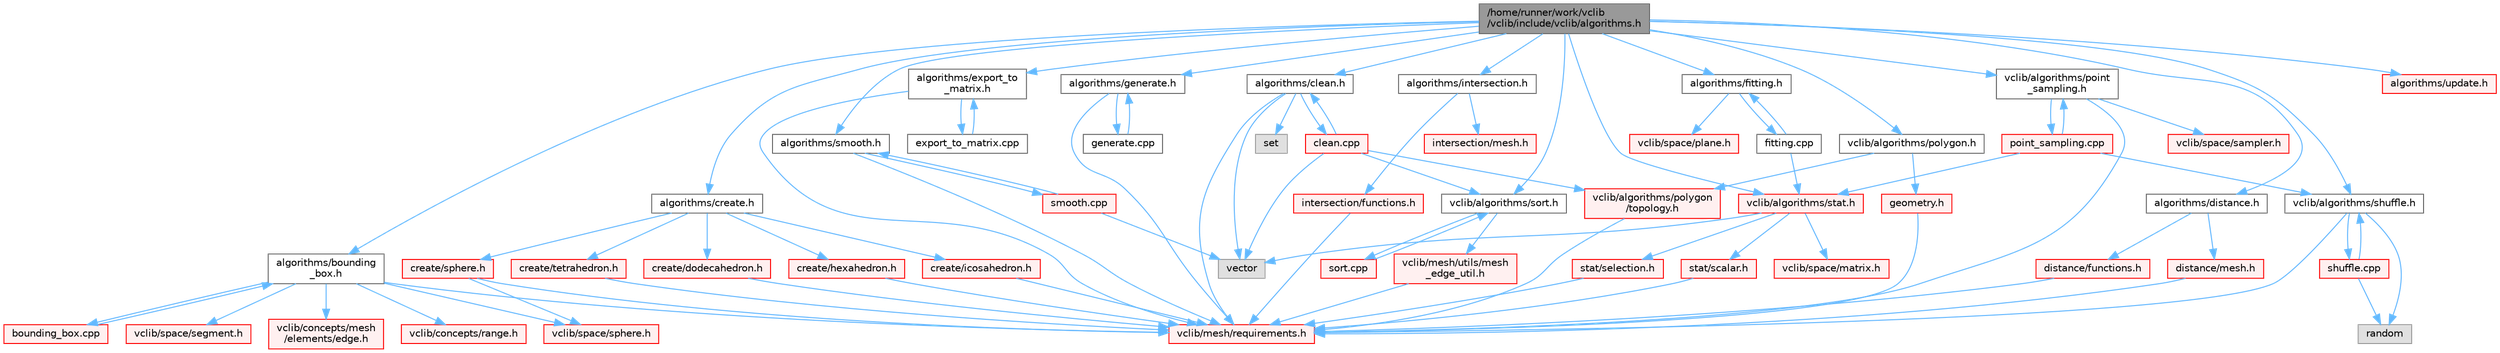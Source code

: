 digraph "/home/runner/work/vclib/vclib/include/vclib/algorithms.h"
{
 // LATEX_PDF_SIZE
  bgcolor="transparent";
  edge [fontname=Helvetica,fontsize=10,labelfontname=Helvetica,labelfontsize=10];
  node [fontname=Helvetica,fontsize=10,shape=box,height=0.2,width=0.4];
  Node1 [label="/home/runner/work/vclib\l/vclib/include/vclib/algorithms.h",height=0.2,width=0.4,color="gray40", fillcolor="grey60", style="filled", fontcolor="black",tooltip=" "];
  Node1 -> Node2 [color="steelblue1",style="solid"];
  Node2 [label="algorithms/bounding\l_box.h",height=0.2,width=0.4,color="grey40", fillcolor="white", style="filled",URL="$algorithms_2bounding__box_8h.html",tooltip=" "];
  Node2 -> Node3 [color="steelblue1",style="solid"];
  Node3 [label="vclib/mesh/requirements.h",height=0.2,width=0.4,color="red", fillcolor="#FFF0F0", style="filled",URL="$requirements_8h.html",tooltip=" "];
  Node2 -> Node175 [color="steelblue1",style="solid"];
  Node175 [label="vclib/space/segment.h",height=0.2,width=0.4,color="red", fillcolor="#FFF0F0", style="filled",URL="$space_2segment_8h.html",tooltip=" "];
  Node2 -> Node178 [color="steelblue1",style="solid"];
  Node178 [label="vclib/space/sphere.h",height=0.2,width=0.4,color="red", fillcolor="#FFF0F0", style="filled",URL="$space_2sphere_8h.html",tooltip=" "];
  Node2 -> Node186 [color="steelblue1",style="solid"];
  Node186 [label="vclib/concepts/mesh\l/elements/edge.h",height=0.2,width=0.4,color="red", fillcolor="#FFF0F0", style="filled",URL="$concepts_2mesh_2elements_2edge_8h.html",tooltip=" "];
  Node2 -> Node187 [color="steelblue1",style="solid"];
  Node187 [label="vclib/concepts/range.h",height=0.2,width=0.4,color="red", fillcolor="#FFF0F0", style="filled",URL="$range_8h.html",tooltip=" "];
  Node2 -> Node193 [color="steelblue1",style="solid"];
  Node193 [label="bounding_box.cpp",height=0.2,width=0.4,color="red", fillcolor="#FFF0F0", style="filled",URL="$algorithms_2bounding__box_8cpp.html",tooltip=" "];
  Node193 -> Node2 [color="steelblue1",style="solid"];
  Node1 -> Node194 [color="steelblue1",style="solid"];
  Node194 [label="algorithms/clean.h",height=0.2,width=0.4,color="grey40", fillcolor="white", style="filled",URL="$clean_8h.html",tooltip=" "];
  Node194 -> Node195 [color="steelblue1",style="solid"];
  Node195 [label="set",height=0.2,width=0.4,color="grey60", fillcolor="#E0E0E0", style="filled",tooltip=" "];
  Node194 -> Node9 [color="steelblue1",style="solid"];
  Node9 [label="vector",height=0.2,width=0.4,color="grey60", fillcolor="#E0E0E0", style="filled",tooltip=" "];
  Node194 -> Node3 [color="steelblue1",style="solid"];
  Node194 -> Node196 [color="steelblue1",style="solid"];
  Node196 [label="clean.cpp",height=0.2,width=0.4,color="red", fillcolor="#FFF0F0", style="filled",URL="$clean_8cpp.html",tooltip=" "];
  Node196 -> Node194 [color="steelblue1",style="solid"];
  Node196 -> Node9 [color="steelblue1",style="solid"];
  Node196 -> Node199 [color="steelblue1",style="solid"];
  Node199 [label="vclib/algorithms/polygon\l/topology.h",height=0.2,width=0.4,color="red", fillcolor="#FFF0F0", style="filled",URL="$polygon_2topology_8h.html",tooltip=" "];
  Node199 -> Node3 [color="steelblue1",style="solid"];
  Node196 -> Node235 [color="steelblue1",style="solid"];
  Node235 [label="vclib/algorithms/sort.h",height=0.2,width=0.4,color="grey40", fillcolor="white", style="filled",URL="$sort_8h.html",tooltip=" "];
  Node235 -> Node236 [color="steelblue1",style="solid"];
  Node236 [label="vclib/mesh/utils/mesh\l_edge_util.h",height=0.2,width=0.4,color="red", fillcolor="#FFF0F0", style="filled",URL="$mesh__edge__util_8h.html",tooltip=" "];
  Node236 -> Node3 [color="steelblue1",style="solid"];
  Node235 -> Node237 [color="steelblue1",style="solid"];
  Node237 [label="sort.cpp",height=0.2,width=0.4,color="red", fillcolor="#FFF0F0", style="filled",URL="$sort_8cpp.html",tooltip=" "];
  Node237 -> Node235 [color="steelblue1",style="solid"];
  Node1 -> Node241 [color="steelblue1",style="solid"];
  Node241 [label="algorithms/create.h",height=0.2,width=0.4,color="grey40", fillcolor="white", style="filled",URL="$create_8h.html",tooltip=" "];
  Node241 -> Node242 [color="steelblue1",style="solid"];
  Node242 [label="create/dodecahedron.h",height=0.2,width=0.4,color="red", fillcolor="#FFF0F0", style="filled",URL="$dodecahedron_8h.html",tooltip=" "];
  Node242 -> Node3 [color="steelblue1",style="solid"];
  Node241 -> Node279 [color="steelblue1",style="solid"];
  Node279 [label="create/hexahedron.h",height=0.2,width=0.4,color="red", fillcolor="#FFF0F0", style="filled",URL="$hexahedron_8h.html",tooltip=" "];
  Node279 -> Node3 [color="steelblue1",style="solid"];
  Node241 -> Node281 [color="steelblue1",style="solid"];
  Node281 [label="create/icosahedron.h",height=0.2,width=0.4,color="red", fillcolor="#FFF0F0", style="filled",URL="$icosahedron_8h.html",tooltip=" "];
  Node281 -> Node3 [color="steelblue1",style="solid"];
  Node241 -> Node283 [color="steelblue1",style="solid"];
  Node283 [label="create/sphere.h",height=0.2,width=0.4,color="red", fillcolor="#FFF0F0", style="filled",URL="$algorithms_2create_2sphere_8h.html",tooltip=" "];
  Node283 -> Node3 [color="steelblue1",style="solid"];
  Node283 -> Node178 [color="steelblue1",style="solid"];
  Node241 -> Node291 [color="steelblue1",style="solid"];
  Node291 [label="create/tetrahedron.h",height=0.2,width=0.4,color="red", fillcolor="#FFF0F0", style="filled",URL="$tetrahedron_8h.html",tooltip=" "];
  Node291 -> Node3 [color="steelblue1",style="solid"];
  Node1 -> Node293 [color="steelblue1",style="solid"];
  Node293 [label="algorithms/distance.h",height=0.2,width=0.4,color="grey40", fillcolor="white", style="filled",URL="$distance_8h.html",tooltip=" "];
  Node293 -> Node294 [color="steelblue1",style="solid"];
  Node294 [label="distance/functions.h",height=0.2,width=0.4,color="red", fillcolor="#FFF0F0", style="filled",URL="$distance_2functions_8h.html",tooltip=" "];
  Node294 -> Node3 [color="steelblue1",style="solid"];
  Node293 -> Node303 [color="steelblue1",style="solid"];
  Node303 [label="distance/mesh.h",height=0.2,width=0.4,color="red", fillcolor="#FFF0F0", style="filled",URL="$algorithms_2distance_2mesh_8h.html",tooltip=" "];
  Node303 -> Node3 [color="steelblue1",style="solid"];
  Node1 -> Node352 [color="steelblue1",style="solid"];
  Node352 [label="algorithms/export_to\l_matrix.h",height=0.2,width=0.4,color="grey40", fillcolor="white", style="filled",URL="$export__to__matrix_8h.html",tooltip=" "];
  Node352 -> Node3 [color="steelblue1",style="solid"];
  Node352 -> Node353 [color="steelblue1",style="solid"];
  Node353 [label="export_to_matrix.cpp",height=0.2,width=0.4,color="grey40", fillcolor="white", style="filled",URL="$export__to__matrix_8cpp.html",tooltip=" "];
  Node353 -> Node352 [color="steelblue1",style="solid"];
  Node1 -> Node354 [color="steelblue1",style="solid"];
  Node354 [label="algorithms/fitting.h",height=0.2,width=0.4,color="grey40", fillcolor="white", style="filled",URL="$fitting_8h.html",tooltip=" "];
  Node354 -> Node298 [color="steelblue1",style="solid"];
  Node298 [label="vclib/space/plane.h",height=0.2,width=0.4,color="red", fillcolor="#FFF0F0", style="filled",URL="$space_2plane_8h.html",tooltip=" "];
  Node354 -> Node355 [color="steelblue1",style="solid"];
  Node355 [label="fitting.cpp",height=0.2,width=0.4,color="grey40", fillcolor="white", style="filled",URL="$fitting_8cpp.html",tooltip=" "];
  Node355 -> Node354 [color="steelblue1",style="solid"];
  Node355 -> Node319 [color="steelblue1",style="solid"];
  Node319 [label="vclib/algorithms/stat.h",height=0.2,width=0.4,color="red", fillcolor="#FFF0F0", style="filled",URL="$stat_8h.html",tooltip=" "];
  Node319 -> Node9 [color="steelblue1",style="solid"];
  Node319 -> Node275 [color="steelblue1",style="solid"];
  Node275 [label="vclib/space/matrix.h",height=0.2,width=0.4,color="red", fillcolor="#FFF0F0", style="filled",URL="$space_2matrix_8h.html",tooltip=" "];
  Node319 -> Node320 [color="steelblue1",style="solid"];
  Node320 [label="stat/scalar.h",height=0.2,width=0.4,color="red", fillcolor="#FFF0F0", style="filled",URL="$algorithms_2stat_2scalar_8h.html",tooltip=" "];
  Node320 -> Node3 [color="steelblue1",style="solid"];
  Node319 -> Node322 [color="steelblue1",style="solid"];
  Node322 [label="stat/selection.h",height=0.2,width=0.4,color="red", fillcolor="#FFF0F0", style="filled",URL="$algorithms_2stat_2selection_8h.html",tooltip=" "];
  Node322 -> Node3 [color="steelblue1",style="solid"];
  Node1 -> Node356 [color="steelblue1",style="solid"];
  Node356 [label="algorithms/generate.h",height=0.2,width=0.4,color="grey40", fillcolor="white", style="filled",URL="$generate_8h.html",tooltip=" "];
  Node356 -> Node3 [color="steelblue1",style="solid"];
  Node356 -> Node357 [color="steelblue1",style="solid"];
  Node357 [label="generate.cpp",height=0.2,width=0.4,color="grey40", fillcolor="white", style="filled",URL="$generate_8cpp.html",tooltip=" "];
  Node357 -> Node356 [color="steelblue1",style="solid"];
  Node1 -> Node358 [color="steelblue1",style="solid"];
  Node358 [label="algorithms/intersection.h",height=0.2,width=0.4,color="grey40", fillcolor="white", style="filled",URL="$intersection_8h.html",tooltip=" "];
  Node358 -> Node359 [color="steelblue1",style="solid"];
  Node359 [label="intersection/functions.h",height=0.2,width=0.4,color="red", fillcolor="#FFF0F0", style="filled",URL="$intersection_2functions_8h.html",tooltip=" "];
  Node359 -> Node3 [color="steelblue1",style="solid"];
  Node358 -> Node366 [color="steelblue1",style="solid"];
  Node366 [label="intersection/mesh.h",height=0.2,width=0.4,color="red", fillcolor="#FFF0F0", style="filled",URL="$algorithms_2intersection_2mesh_8h.html",tooltip=" "];
  Node1 -> Node307 [color="steelblue1",style="solid"];
  Node307 [label="vclib/algorithms/point\l_sampling.h",height=0.2,width=0.4,color="grey40", fillcolor="white", style="filled",URL="$point__sampling_8h.html",tooltip=" "];
  Node307 -> Node3 [color="steelblue1",style="solid"];
  Node307 -> Node308 [color="steelblue1",style="solid"];
  Node308 [label="vclib/space/sampler.h",height=0.2,width=0.4,color="red", fillcolor="#FFF0F0", style="filled",URL="$space_2sampler_8h.html",tooltip=" "];
  Node307 -> Node315 [color="steelblue1",style="solid"];
  Node315 [label="point_sampling.cpp",height=0.2,width=0.4,color="red", fillcolor="#FFF0F0", style="filled",URL="$point__sampling_8cpp.html",tooltip=" "];
  Node315 -> Node307 [color="steelblue1",style="solid"];
  Node315 -> Node316 [color="steelblue1",style="solid"];
  Node316 [label="vclib/algorithms/shuffle.h",height=0.2,width=0.4,color="grey40", fillcolor="white", style="filled",URL="$shuffle_8h.html",tooltip=" "];
  Node316 -> Node317 [color="steelblue1",style="solid"];
  Node317 [label="random",height=0.2,width=0.4,color="grey60", fillcolor="#E0E0E0", style="filled",tooltip=" "];
  Node316 -> Node3 [color="steelblue1",style="solid"];
  Node316 -> Node318 [color="steelblue1",style="solid"];
  Node318 [label="shuffle.cpp",height=0.2,width=0.4,color="red", fillcolor="#FFF0F0", style="filled",URL="$shuffle_8cpp.html",tooltip=" "];
  Node318 -> Node316 [color="steelblue1",style="solid"];
  Node318 -> Node317 [color="steelblue1",style="solid"];
  Node315 -> Node319 [color="steelblue1",style="solid"];
  Node1 -> Node258 [color="steelblue1",style="solid"];
  Node258 [label="vclib/algorithms/polygon.h",height=0.2,width=0.4,color="grey40", fillcolor="white", style="filled",URL="$algorithms_2polygon_8h.html",tooltip=" "];
  Node258 -> Node233 [color="steelblue1",style="solid"];
  Node233 [label="geometry.h",height=0.2,width=0.4,color="red", fillcolor="#FFF0F0", style="filled",URL="$geometry_8h.html",tooltip=" "];
  Node233 -> Node3 [color="steelblue1",style="solid"];
  Node258 -> Node199 [color="steelblue1",style="solid"];
  Node1 -> Node316 [color="steelblue1",style="solid"];
  Node1 -> Node368 [color="steelblue1",style="solid"];
  Node368 [label="algorithms/smooth.h",height=0.2,width=0.4,color="grey40", fillcolor="white", style="filled",URL="$smooth_8h.html",tooltip=" "];
  Node368 -> Node3 [color="steelblue1",style="solid"];
  Node368 -> Node369 [color="steelblue1",style="solid"];
  Node369 [label="smooth.cpp",height=0.2,width=0.4,color="red", fillcolor="#FFF0F0", style="filled",URL="$smooth_8cpp.html",tooltip=" "];
  Node369 -> Node368 [color="steelblue1",style="solid"];
  Node369 -> Node9 [color="steelblue1",style="solid"];
  Node1 -> Node235 [color="steelblue1",style="solid"];
  Node1 -> Node319 [color="steelblue1",style="solid"];
  Node1 -> Node373 [color="steelblue1",style="solid"];
  Node373 [label="algorithms/update.h",height=0.2,width=0.4,color="red", fillcolor="#FFF0F0", style="filled",URL="$update_8h.html",tooltip=" "];
}
